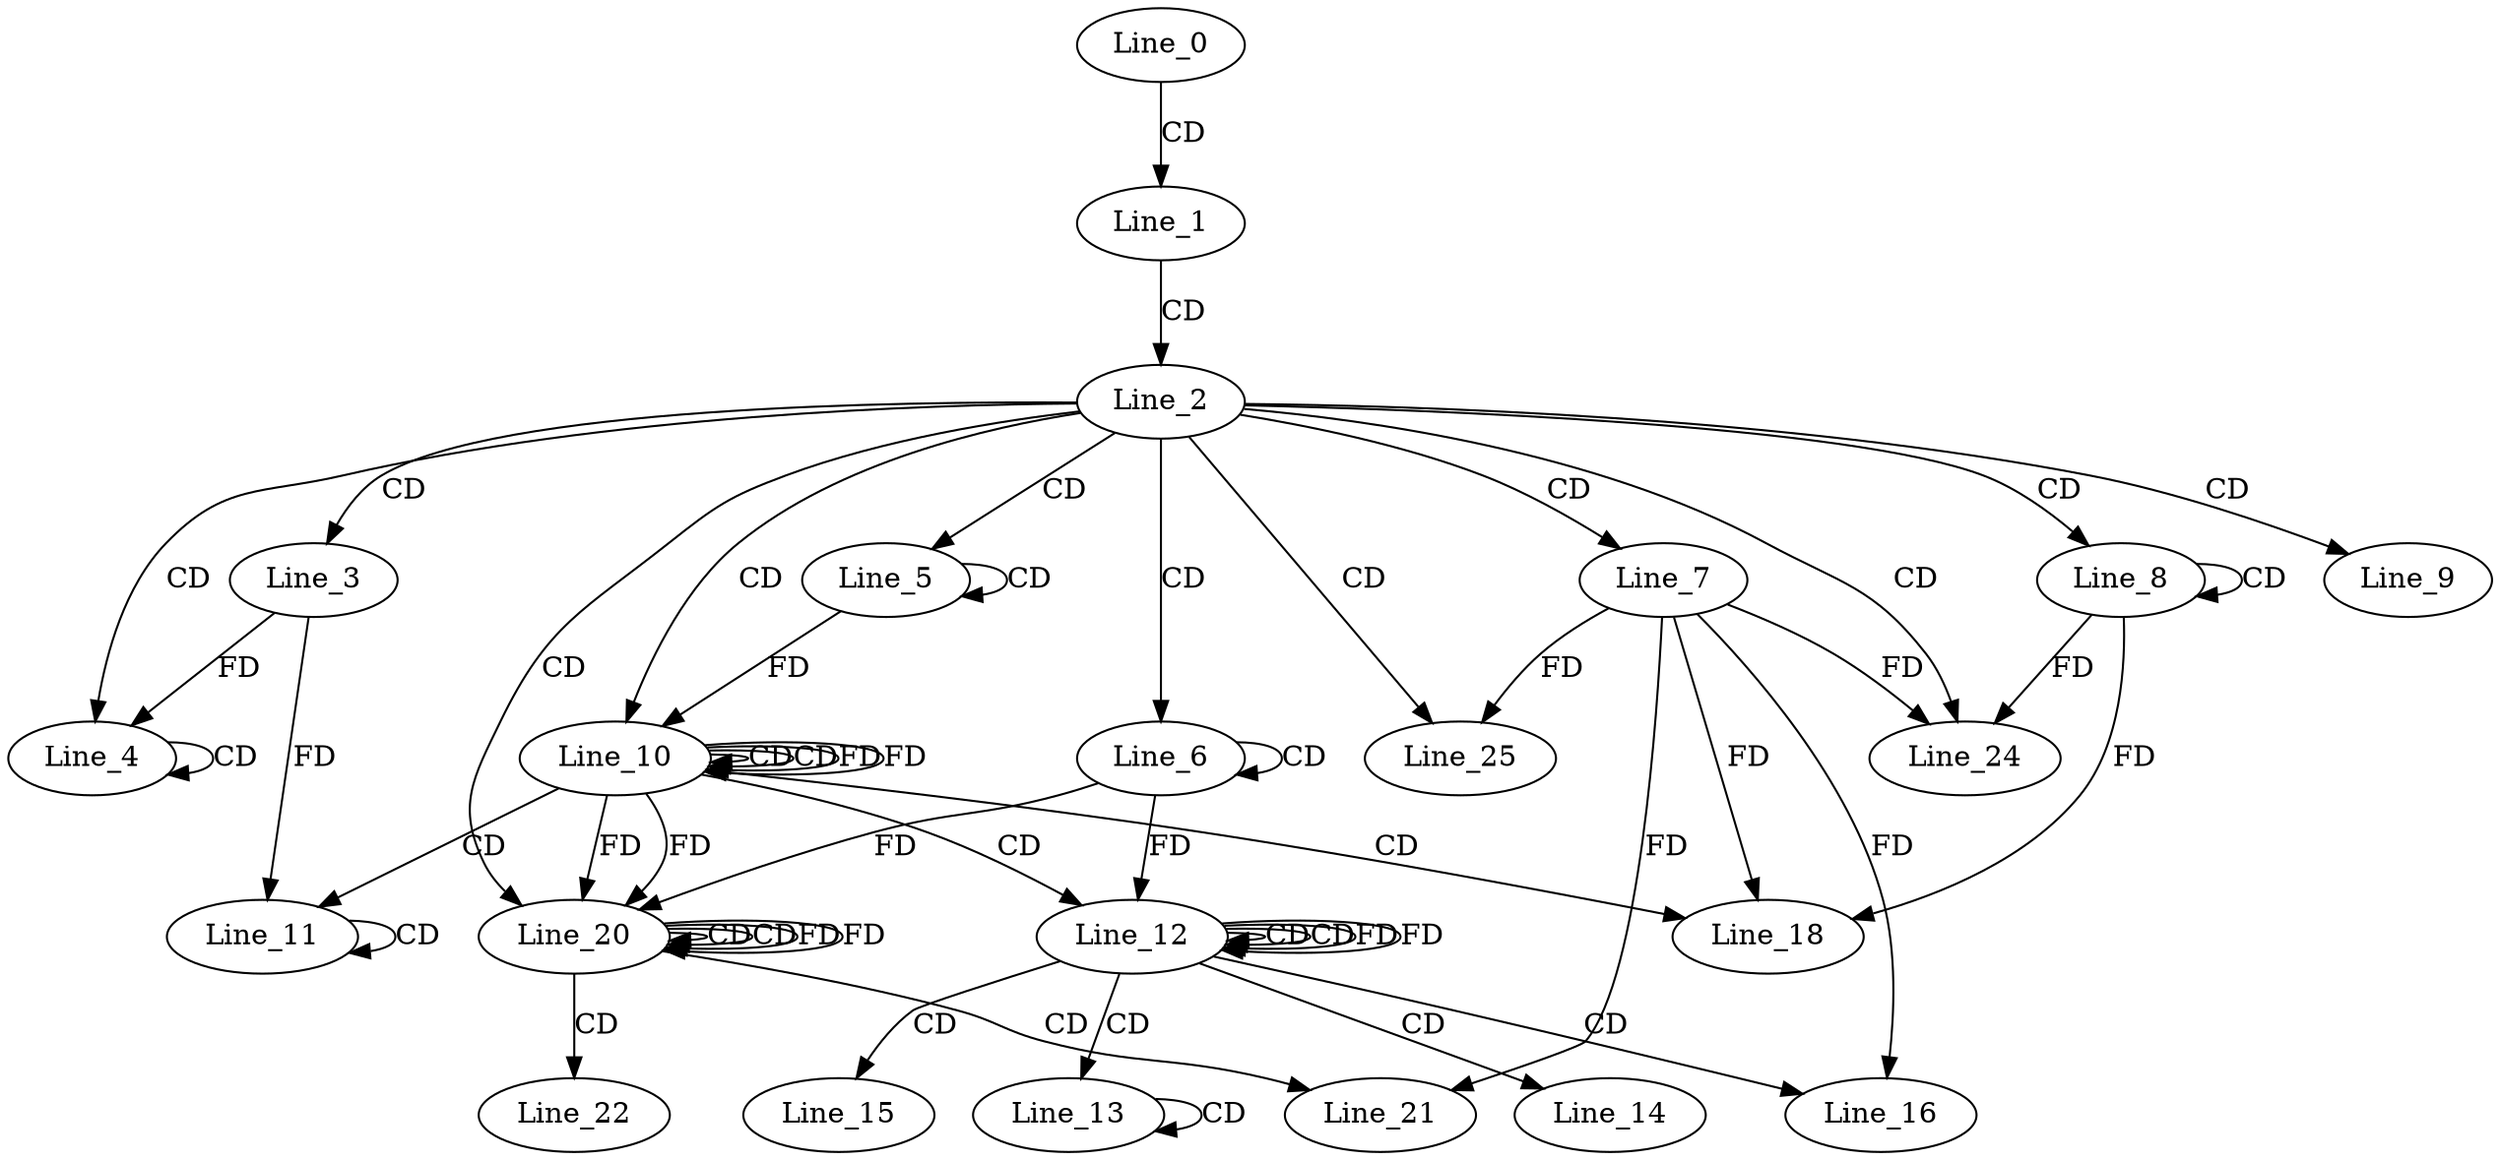 digraph G {
  Line_0;
  Line_1;
  Line_2;
  Line_3;
  Line_4;
  Line_4;
  Line_4;
  Line_5;
  Line_5;
  Line_6;
  Line_6;
  Line_7;
  Line_8;
  Line_8;
  Line_9;
  Line_10;
  Line_10;
  Line_10;
  Line_11;
  Line_11;
  Line_11;
  Line_12;
  Line_12;
  Line_12;
  Line_13;
  Line_13;
  Line_14;
  Line_15;
  Line_16;
  Line_16;
  Line_18;
  Line_18;
  Line_20;
  Line_20;
  Line_20;
  Line_21;
  Line_21;
  Line_22;
  Line_24;
  Line_24;
  Line_25;
  Line_25;
  Line_0 -> Line_1 [ label="CD" ];
  Line_1 -> Line_2 [ label="CD" ];
  Line_2 -> Line_3 [ label="CD" ];
  Line_2 -> Line_4 [ label="CD" ];
  Line_4 -> Line_4 [ label="CD" ];
  Line_3 -> Line_4 [ label="FD" ];
  Line_2 -> Line_5 [ label="CD" ];
  Line_5 -> Line_5 [ label="CD" ];
  Line_2 -> Line_6 [ label="CD" ];
  Line_6 -> Line_6 [ label="CD" ];
  Line_2 -> Line_7 [ label="CD" ];
  Line_2 -> Line_8 [ label="CD" ];
  Line_8 -> Line_8 [ label="CD" ];
  Line_2 -> Line_9 [ label="CD" ];
  Line_2 -> Line_10 [ label="CD" ];
  Line_10 -> Line_10 [ label="CD" ];
  Line_5 -> Line_10 [ label="FD" ];
  Line_10 -> Line_10 [ label="CD" ];
  Line_10 -> Line_10 [ label="FD" ];
  Line_10 -> Line_11 [ label="CD" ];
  Line_11 -> Line_11 [ label="CD" ];
  Line_3 -> Line_11 [ label="FD" ];
  Line_10 -> Line_12 [ label="CD" ];
  Line_12 -> Line_12 [ label="CD" ];
  Line_6 -> Line_12 [ label="FD" ];
  Line_12 -> Line_12 [ label="CD" ];
  Line_12 -> Line_12 [ label="FD" ];
  Line_12 -> Line_13 [ label="CD" ];
  Line_13 -> Line_13 [ label="CD" ];
  Line_12 -> Line_14 [ label="CD" ];
  Line_12 -> Line_15 [ label="CD" ];
  Line_12 -> Line_16 [ label="CD" ];
  Line_7 -> Line_16 [ label="FD" ];
  Line_10 -> Line_18 [ label="CD" ];
  Line_8 -> Line_18 [ label="FD" ];
  Line_7 -> Line_18 [ label="FD" ];
  Line_2 -> Line_20 [ label="CD" ];
  Line_20 -> Line_20 [ label="CD" ];
  Line_10 -> Line_20 [ label="FD" ];
  Line_6 -> Line_20 [ label="FD" ];
  Line_20 -> Line_20 [ label="CD" ];
  Line_20 -> Line_20 [ label="FD" ];
  Line_10 -> Line_20 [ label="FD" ];
  Line_20 -> Line_21 [ label="CD" ];
  Line_7 -> Line_21 [ label="FD" ];
  Line_20 -> Line_22 [ label="CD" ];
  Line_2 -> Line_24 [ label="CD" ];
  Line_8 -> Line_24 [ label="FD" ];
  Line_7 -> Line_24 [ label="FD" ];
  Line_2 -> Line_25 [ label="CD" ];
  Line_7 -> Line_25 [ label="FD" ];
  Line_10 -> Line_10 [ label="FD" ];
  Line_12 -> Line_12 [ label="FD" ];
  Line_20 -> Line_20 [ label="FD" ];
}
